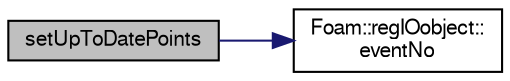 digraph "setUpToDatePoints"
{
  bgcolor="transparent";
  edge [fontname="FreeSans",fontsize="10",labelfontname="FreeSans",labelfontsize="10"];
  node [fontname="FreeSans",fontsize="10",shape=record];
  rankdir="LR";
  Node6780 [label="setUpToDatePoints",height=0.2,width=0.4,color="black", fillcolor="grey75", style="filled", fontcolor="black"];
  Node6780 -> Node6781 [color="midnightblue",fontsize="10",style="solid",fontname="FreeSans"];
  Node6781 [label="Foam::regIOobject::\leventNo",height=0.2,width=0.4,color="black",URL="$a26334.html#aa4d939002d22c5305ff45ae87e2ecdba",tooltip="Event number at last update. "];
}
